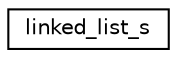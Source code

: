 digraph "Graphical Class Hierarchy"
{
  edge [fontname="Helvetica",fontsize="10",labelfontname="Helvetica",labelfontsize="10"];
  node [fontname="Helvetica",fontsize="10",shape=record];
  rankdir="LR";
  Node1 [label="linked_list_s",height=0.2,width=0.4,color="black", fillcolor="white", style="filled",URL="$structlinked__list__s.html"];
}
